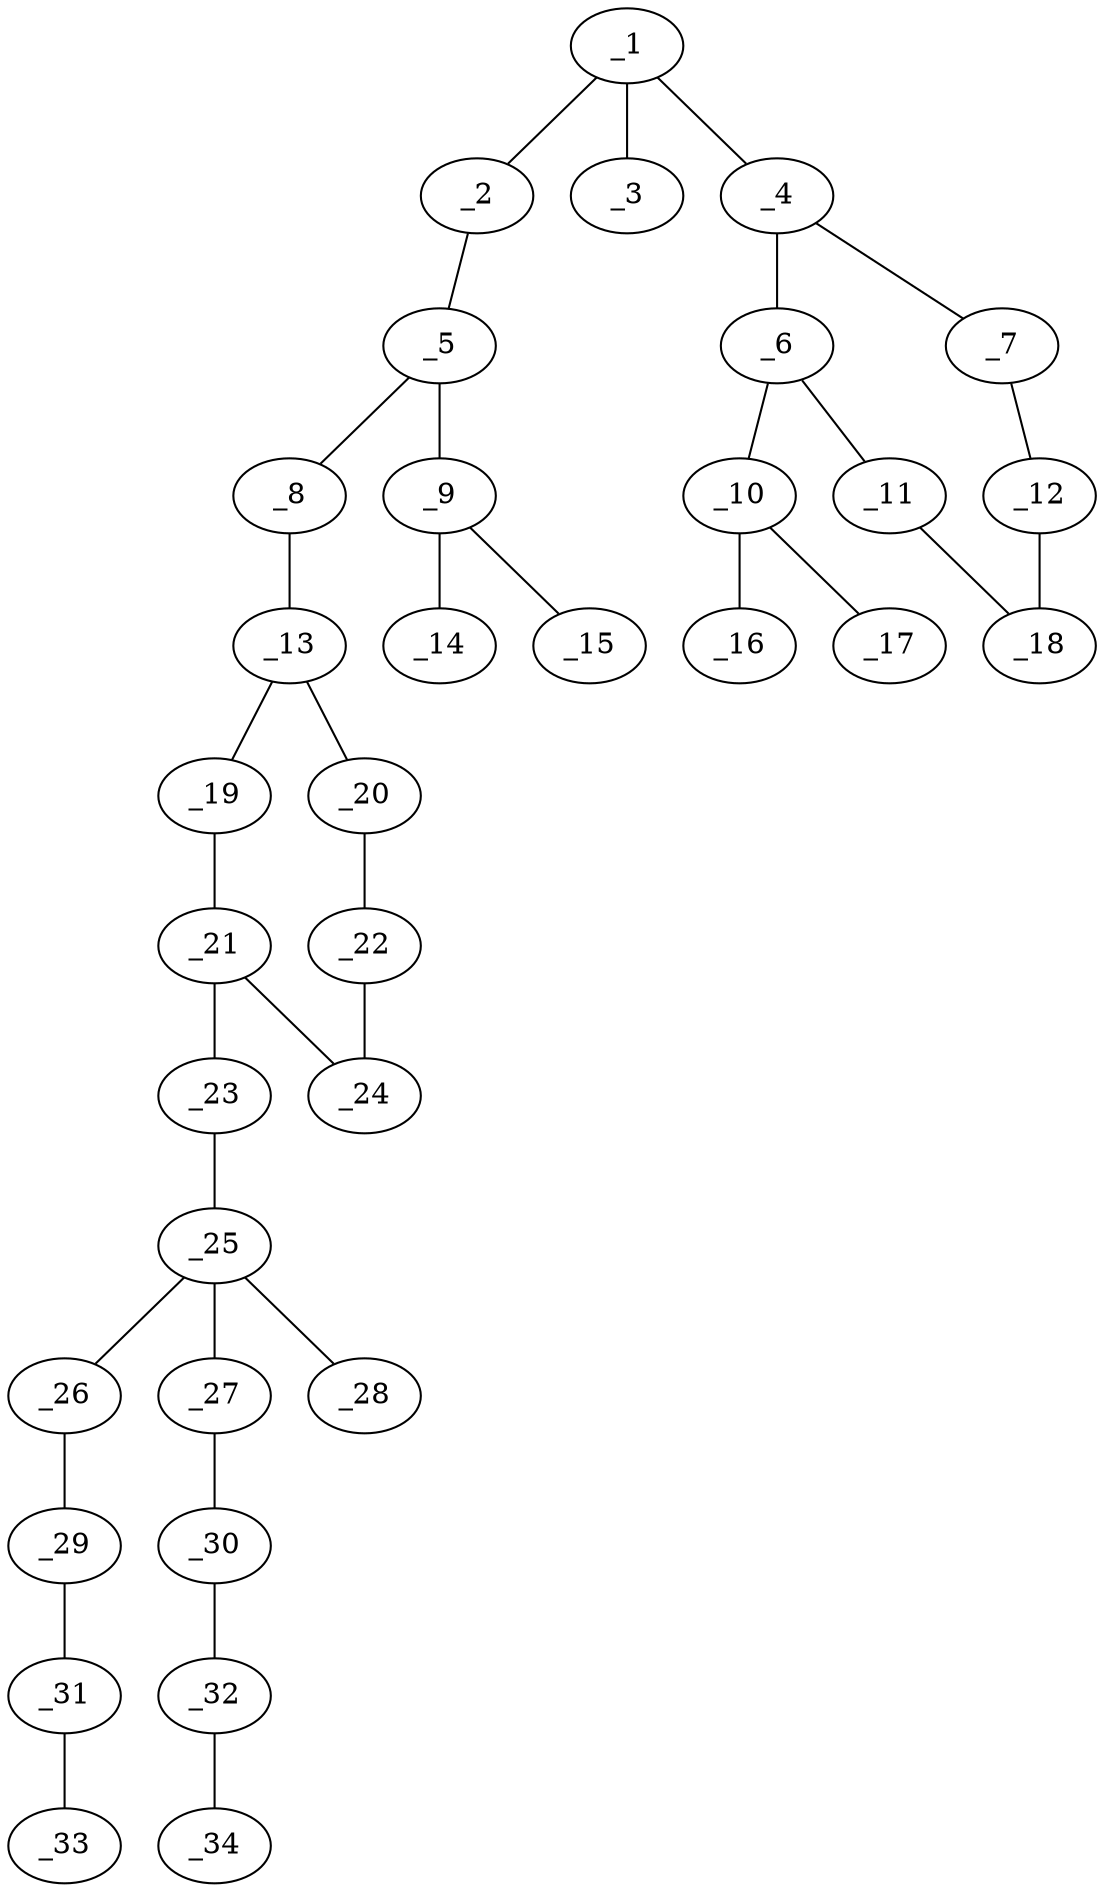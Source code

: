 graph molid70807 {
	_1	 [charge=0,
		chem=1,
		symbol="C  ",
		x="4.5981",
		y="-3"];
	_2	 [charge=0,
		chem=4,
		symbol="N  ",
		x="5.4641",
		y="-2.5"];
	_1 -- _2	 [valence=1];
	_3	 [charge=0,
		chem=2,
		symbol="O  ",
		x="3.7321",
		y="-2.5"];
	_1 -- _3	 [valence=2];
	_4	 [charge=0,
		chem=1,
		symbol="C  ",
		x="4.5981",
		y="-4"];
	_1 -- _4	 [valence=1];
	_5	 [charge=0,
		chem=1,
		symbol="C  ",
		x="5.4641",
		y="-1.5"];
	_2 -- _5	 [valence=1];
	_6	 [charge=0,
		chem=1,
		symbol="C  ",
		x="3.7321",
		y="-4.5"];
	_4 -- _6	 [valence=2];
	_7	 [charge=0,
		chem=1,
		symbol="C  ",
		x="5.4641",
		y="-4.5"];
	_4 -- _7	 [valence=1];
	_8	 [charge=0,
		chem=1,
		symbol="C  ",
		x="6.3301",
		y="-1"];
	_5 -- _8	 [valence=1];
	_9	 [charge=0,
		chem=1,
		symbol="C  ",
		x="4.5981",
		y="-1"];
	_5 -- _9	 [valence=1];
	_10	 [charge=0,
		chem=1,
		symbol="C  ",
		x="2.866",
		y="-4"];
	_6 -- _10	 [valence=1];
	_11	 [charge=0,
		chem=1,
		symbol="C  ",
		x="3.732",
		y="-5.5"];
	_6 -- _11	 [valence=1];
	_12	 [charge=0,
		chem=1,
		symbol="C  ",
		x="5.4641",
		y="-5.5"];
	_7 -- _12	 [valence=2];
	_13	 [charge=0,
		chem=1,
		symbol="C  ",
		x="6.3301",
		y=0];
	_8 -- _13	 [valence=1];
	_14	 [charge=0,
		chem=2,
		symbol="O  ",
		x="4.5981",
		y=0];
	_9 -- _14	 [valence=2];
	_15	 [charge=0,
		chem=2,
		symbol="O  ",
		x="3.7321",
		y="-1.5"];
	_9 -- _15	 [valence=1];
	_16	 [charge=0,
		chem=2,
		symbol="O  ",
		x=2,
		y="-4.5"];
	_10 -- _16	 [valence=2];
	_17	 [charge=0,
		chem=2,
		symbol="O  ",
		x="2.866",
		y="-3"];
	_10 -- _17	 [valence=1];
	_18	 [charge=0,
		chem=1,
		symbol="C  ",
		x="4.5981",
		y="-6"];
	_11 -- _18	 [valence=2];
	_12 -- _18	 [valence=1];
	_19	 [charge=0,
		chem=1,
		symbol="C  ",
		x="7.1962",
		y="0.5"];
	_13 -- _19	 [valence=2];
	_20	 [charge=0,
		chem=1,
		symbol="C  ",
		x="5.4641",
		y="0.5"];
	_13 -- _20	 [valence=1];
	_21	 [charge=0,
		chem=1,
		symbol="C  ",
		x="7.1962",
		y="1.5"];
	_19 -- _21	 [valence=1];
	_22	 [charge=0,
		chem=1,
		symbol="C  ",
		x="5.4641",
		y="1.5"];
	_20 -- _22	 [valence=2];
	_23	 [charge=0,
		chem=4,
		symbol="N  ",
		x="8.0622",
		y=2];
	_21 -- _23	 [valence=1];
	_24	 [charge=0,
		chem=1,
		symbol="C  ",
		x="6.3302",
		y=2];
	_21 -- _24	 [valence=2];
	_22 -- _24	 [valence=1];
	_25	 [charge=0,
		chem=6,
		symbol="P  ",
		x="8.0622",
		y=3];
	_23 -- _25	 [valence=1];
	_26	 [charge=0,
		chem=4,
		symbol="N  ",
		x="8.0622",
		y=4];
	_25 -- _26	 [valence=1];
	_27	 [charge=0,
		chem=4,
		symbol="N  ",
		x="9.0622",
		y=3];
	_25 -- _27	 [valence=1];
	_28	 [charge=0,
		chem=2,
		symbol="O  ",
		x="7.0622",
		y=3];
	_25 -- _28	 [valence=2];
	_29	 [charge=0,
		chem=1,
		symbol="C  ",
		x="8.9282",
		y="4.5"];
	_26 -- _29	 [valence=1];
	_30	 [charge=0,
		chem=1,
		symbol="C  ",
		x="9.5622",
		y="2.134"];
	_27 -- _30	 [valence=1];
	_31	 [charge=0,
		chem=1,
		symbol="C  ",
		x="8.9282",
		y="5.5"];
	_29 -- _31	 [valence=1];
	_32	 [charge=0,
		chem=1,
		symbol="C  ",
		x="10.5622",
		y="2.134"];
	_30 -- _32	 [valence=1];
	_33	 [charge=0,
		chem=2,
		symbol="O  ",
		x="9.7943",
		y=6];
	_31 -- _33	 [valence=1];
	_34	 [charge=0,
		chem=2,
		symbol="O  ",
		x="11.0622",
		y="1.2679"];
	_32 -- _34	 [valence=1];
}
